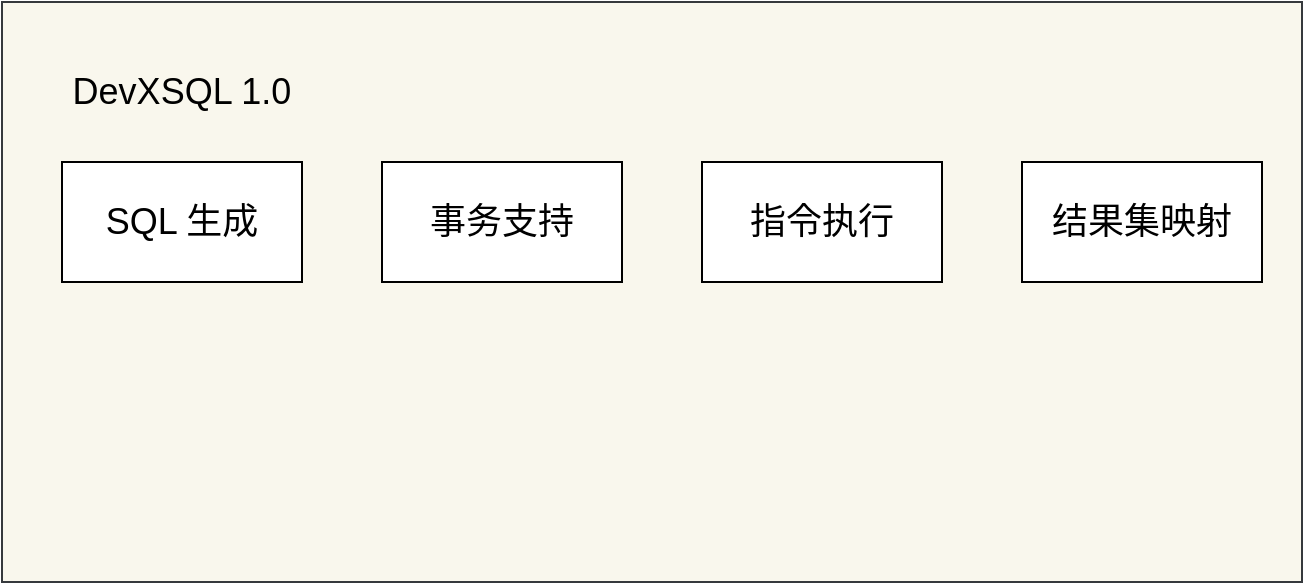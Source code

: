<mxfile version="21.1.5" type="github">
  <diagram name="第 1 页" id="UhUEQJS8GDLvYfTMcVj2">
    <mxGraphModel dx="1434" dy="764" grid="1" gridSize="10" guides="1" tooltips="1" connect="1" arrows="1" fold="1" page="1" pageScale="1" pageWidth="827" pageHeight="1169" math="0" shadow="0">
      <root>
        <mxCell id="0" />
        <mxCell id="1" parent="0" />
        <mxCell id="CWedyXncNDXnPdNYyyou-1" value="" style="rounded=0;whiteSpace=wrap;html=1;fillColor=#f9f7ed;strokeColor=#36393d;" vertex="1" parent="1">
          <mxGeometry x="130" y="180" width="650" height="290" as="geometry" />
        </mxCell>
        <mxCell id="CWedyXncNDXnPdNYyyou-2" value="&lt;font style=&quot;font-size: 18px;&quot;&gt;SQL 生成&lt;/font&gt;" style="rounded=0;whiteSpace=wrap;html=1;" vertex="1" parent="1">
          <mxGeometry x="160" y="260" width="120" height="60" as="geometry" />
        </mxCell>
        <mxCell id="CWedyXncNDXnPdNYyyou-3" value="&lt;font style=&quot;font-size: 18px;&quot;&gt;事务支持&lt;/font&gt;" style="rounded=0;whiteSpace=wrap;html=1;" vertex="1" parent="1">
          <mxGeometry x="320" y="260" width="120" height="60" as="geometry" />
        </mxCell>
        <mxCell id="CWedyXncNDXnPdNYyyou-4" value="&lt;font style=&quot;font-size: 18px;&quot;&gt;指令执行&lt;/font&gt;" style="rounded=0;whiteSpace=wrap;html=1;" vertex="1" parent="1">
          <mxGeometry x="480" y="260" width="120" height="60" as="geometry" />
        </mxCell>
        <mxCell id="CWedyXncNDXnPdNYyyou-5" value="&lt;font style=&quot;font-size: 18px;&quot;&gt;结果集映射&lt;/font&gt;" style="rounded=0;whiteSpace=wrap;html=1;" vertex="1" parent="1">
          <mxGeometry x="640" y="260" width="120" height="60" as="geometry" />
        </mxCell>
        <mxCell id="CWedyXncNDXnPdNYyyou-6" value="&lt;font style=&quot;font-size: 18px;&quot;&gt;DevXSQL 1.0&lt;/font&gt;" style="text;html=1;strokeColor=none;fillColor=none;align=center;verticalAlign=middle;whiteSpace=wrap;rounded=0;" vertex="1" parent="1">
          <mxGeometry x="160" y="210" width="120" height="30" as="geometry" />
        </mxCell>
      </root>
    </mxGraphModel>
  </diagram>
</mxfile>
